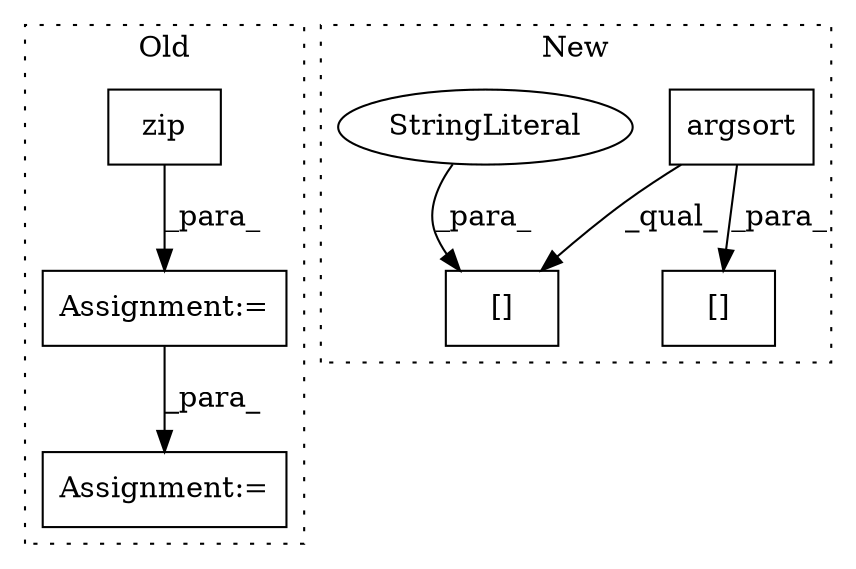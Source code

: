 digraph G {
subgraph cluster0 {
1 [label="zip" a="32" s="297,314" l="4,1" shape="box"];
6 [label="Assignment:=" a="7" s="382" l="1" shape="box"];
7 [label="Assignment:=" a="7" s="466" l="35" shape="box"];
label = "Old";
style="dotted";
}
subgraph cluster1 {
2 [label="argsort" a="32" s="294,311" l="8,1" shape="box"];
3 [label="[]" a="2" s="426,464" l="7,1" shape="box"];
4 [label="StringLiteral" a="45" s="433" l="31" shape="ellipse"];
5 [label="[]" a="2" s="281,312" l="7,1" shape="box"];
label = "New";
style="dotted";
}
1 -> 7 [label="_para_"];
2 -> 3 [label="_qual_"];
2 -> 5 [label="_para_"];
4 -> 3 [label="_para_"];
7 -> 6 [label="_para_"];
}
